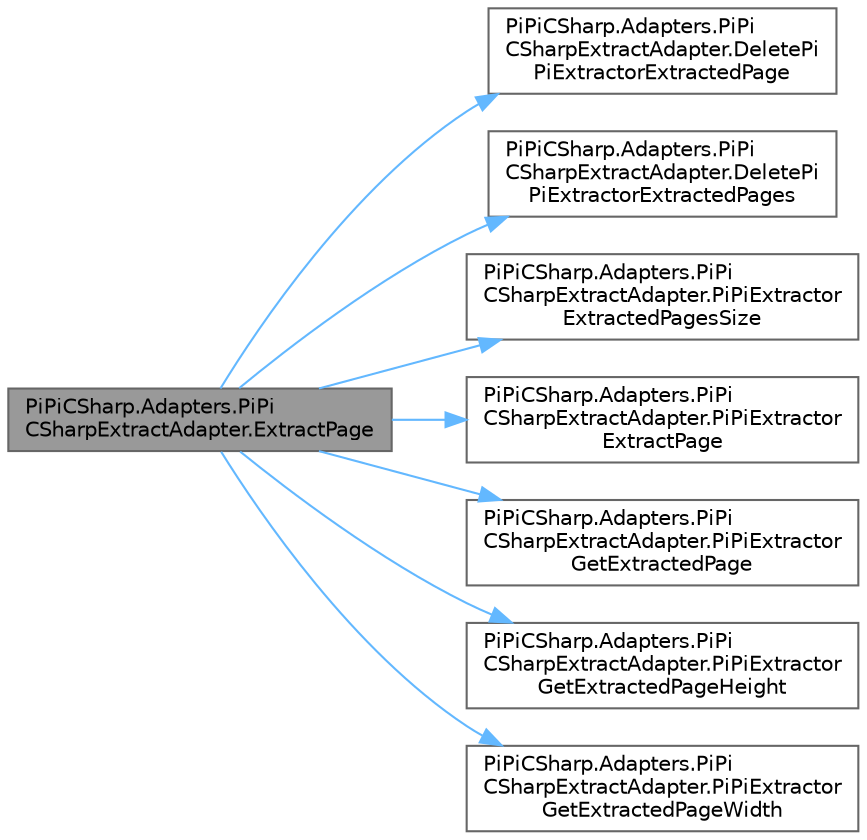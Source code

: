 digraph "PiPiCSharp.Adapters.PiPiCSharpExtractAdapter.ExtractPage"
{
 // LATEX_PDF_SIZE
  bgcolor="transparent";
  edge [fontname=Helvetica,fontsize=10,labelfontname=Helvetica,labelfontsize=10];
  node [fontname=Helvetica,fontsize=10,shape=box,height=0.2,width=0.4];
  rankdir="LR";
  Node1 [id="Node000001",label="PiPiCSharp.Adapters.PiPi\lCSharpExtractAdapter.ExtractPage",height=0.2,width=0.4,color="gray40", fillcolor="grey60", style="filled", fontcolor="black",tooltip="Extract pages in pdf."];
  Node1 -> Node2 [id="edge1_Node000001_Node000002",color="steelblue1",style="solid",tooltip=" "];
  Node2 [id="Node000002",label="PiPiCSharp.Adapters.PiPi\lCSharpExtractAdapter.DeletePi\lPiExtractorExtractedPage",height=0.2,width=0.4,color="grey40", fillcolor="white", style="filled",URL="$class_pi_pi_c_sharp_1_1_adapters_1_1_pi_pi_c_sharp_extract_adapter.html#a01088dfa41e0142d46fcdd64e77e465d",tooltip="Invoke c++ PiPiExtractor release extracted page."];
  Node1 -> Node3 [id="edge2_Node000001_Node000003",color="steelblue1",style="solid",tooltip=" "];
  Node3 [id="Node000003",label="PiPiCSharp.Adapters.PiPi\lCSharpExtractAdapter.DeletePi\lPiExtractorExtractedPages",height=0.2,width=0.4,color="grey40", fillcolor="white", style="filled",URL="$class_pi_pi_c_sharp_1_1_adapters_1_1_pi_pi_c_sharp_extract_adapter.html#a8111453782e2f406b9c04e74f8d047ed",tooltip="Invoke c++ PiPiExtractor release extracted pages."];
  Node1 -> Node4 [id="edge3_Node000001_Node000004",color="steelblue1",style="solid",tooltip=" "];
  Node4 [id="Node000004",label="PiPiCSharp.Adapters.PiPi\lCSharpExtractAdapter.PiPiExtractor\lExtractedPagesSize",height=0.2,width=0.4,color="grey40", fillcolor="white", style="filled",URL="$class_pi_pi_c_sharp_1_1_adapters_1_1_pi_pi_c_sharp_extract_adapter.html#a43b74843cfb3eca69fbced19b95d9633",tooltip="Invoke c++ PiPiExtractor get extracted pages size."];
  Node1 -> Node5 [id="edge4_Node000001_Node000005",color="steelblue1",style="solid",tooltip=" "];
  Node5 [id="Node000005",label="PiPiCSharp.Adapters.PiPi\lCSharpExtractAdapter.PiPiExtractor\lExtractPage",height=0.2,width=0.4,color="grey40", fillcolor="white", style="filled",URL="$class_pi_pi_c_sharp_1_1_adapters_1_1_pi_pi_c_sharp_extract_adapter.html#a2c46b30eba72fb089c92d8685457c213",tooltip="Invoke c++ PiPiExtractor ExtractPage."];
  Node1 -> Node6 [id="edge5_Node000001_Node000006",color="steelblue1",style="solid",tooltip=" "];
  Node6 [id="Node000006",label="PiPiCSharp.Adapters.PiPi\lCSharpExtractAdapter.PiPiExtractor\lGetExtractedPage",height=0.2,width=0.4,color="grey40", fillcolor="white", style="filled",URL="$class_pi_pi_c_sharp_1_1_adapters_1_1_pi_pi_c_sharp_extract_adapter.html#a246539b51d4aabed83998f297ff38db8",tooltip="Invoke c++ PiPiExtractor get extracted page from extracted pages."];
  Node1 -> Node7 [id="edge6_Node000001_Node000007",color="steelblue1",style="solid",tooltip=" "];
  Node7 [id="Node000007",label="PiPiCSharp.Adapters.PiPi\lCSharpExtractAdapter.PiPiExtractor\lGetExtractedPageHeight",height=0.2,width=0.4,color="grey40", fillcolor="white", style="filled",URL="$class_pi_pi_c_sharp_1_1_adapters_1_1_pi_pi_c_sharp_extract_adapter.html#a4ec16a32c54fada686651346670e90fa",tooltip="Invoke c++ PiPiExtractor get extracted page height."];
  Node1 -> Node8 [id="edge7_Node000001_Node000008",color="steelblue1",style="solid",tooltip=" "];
  Node8 [id="Node000008",label="PiPiCSharp.Adapters.PiPi\lCSharpExtractAdapter.PiPiExtractor\lGetExtractedPageWidth",height=0.2,width=0.4,color="grey40", fillcolor="white", style="filled",URL="$class_pi_pi_c_sharp_1_1_adapters_1_1_pi_pi_c_sharp_extract_adapter.html#a55acb36dbccc7f8323b2b6e77485788c",tooltip="Invoke c++ PiPiExtractor get extracted page width."];
}
